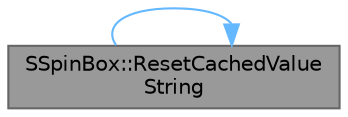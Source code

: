 digraph "SSpinBox::ResetCachedValueString"
{
 // INTERACTIVE_SVG=YES
 // LATEX_PDF_SIZE
  bgcolor="transparent";
  edge [fontname=Helvetica,fontsize=10,labelfontname=Helvetica,labelfontsize=10];
  node [fontname=Helvetica,fontsize=10,shape=box,height=0.2,width=0.4];
  rankdir="LR";
  Node1 [id="Node000001",label="SSpinBox::ResetCachedValue\lString",height=0.2,width=0.4,color="gray40", fillcolor="grey60", style="filled", fontcolor="black",tooltip="Reset the cached string."];
  Node1 -> Node1 [id="edge1_Node000001_Node000001",color="steelblue1",style="solid",tooltip=" "];
}
